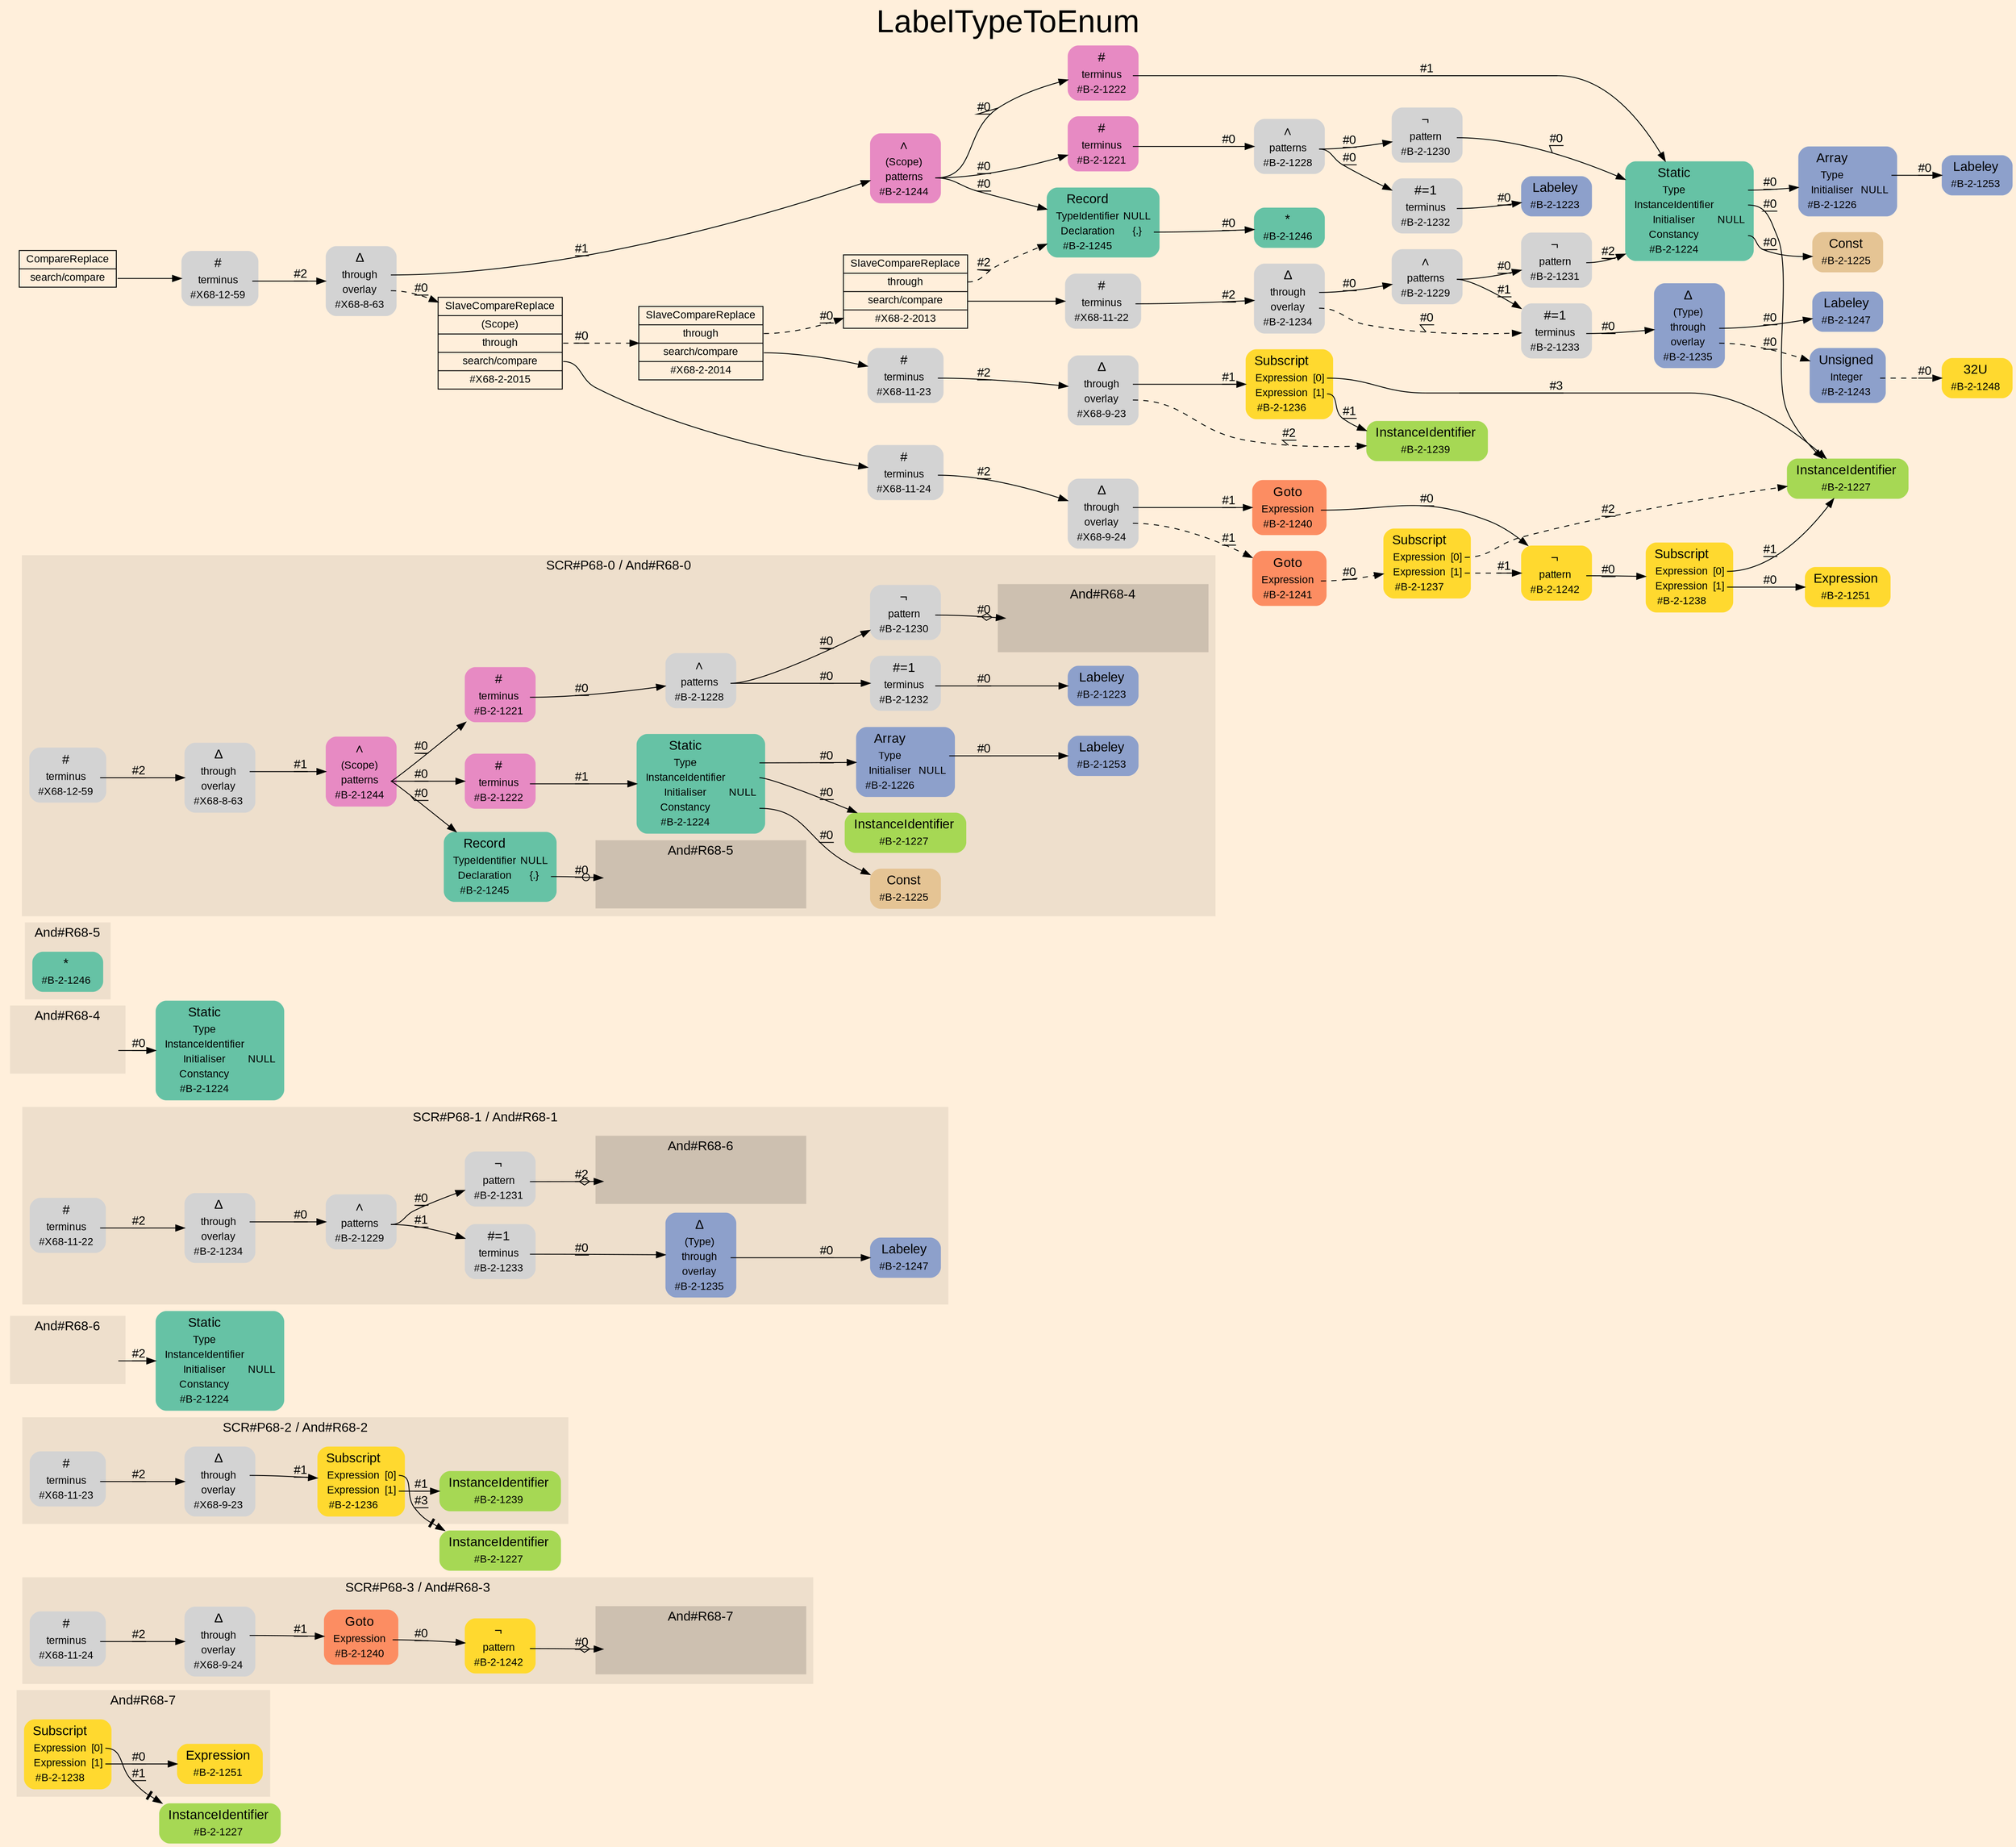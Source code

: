 digraph "LabelTypeToEnum" {
label = "LabelTypeToEnum"
labelloc = t
fontsize = "36"
graph [
    rankdir = "LR"
    ranksep = 0.3
    bgcolor = antiquewhite1
    color = black
    fontcolor = black
    fontname = "Arial"
];
node [
    fontname = "Arial"
];
edge [
    fontname = "Arial"
];

// -------------------- figure And#R68-7 --------------------
// -------- region And#R68-7 ----------
subgraph "clusterAnd#R68-7" {
    label = "And#R68-7"
    style = "filled"
    color = antiquewhite2
    fontsize = "15"
    "And#R68-7/#B-2-1251" [
        // -------- block And#R68-7/#B-2-1251 ----------
        shape = "plaintext"
        fillcolor = "/set28/6"
        label = <<TABLE BORDER="0" CELLBORDER="0" CELLSPACING="0">
         <TR><TD><FONT POINT-SIZE="15.0">Expression</FONT></TD><TD></TD></TR>
         <TR><TD>#B-2-1251</TD><TD PORT="port0"></TD></TR>
        </TABLE>>
        style = "rounded,filled"
        fontsize = "12"
    ];
    
    "And#R68-7/#B-2-1238" [
        // -------- block And#R68-7/#B-2-1238 ----------
        shape = "plaintext"
        fillcolor = "/set28/6"
        label = <<TABLE BORDER="0" CELLBORDER="0" CELLSPACING="0">
         <TR><TD><FONT POINT-SIZE="15.0">Subscript</FONT></TD><TD></TD></TR>
         <TR><TD>Expression</TD><TD PORT="port0">[0]</TD></TR>
         <TR><TD>Expression</TD><TD PORT="port1">[1]</TD></TR>
         <TR><TD>#B-2-1238</TD><TD PORT="port2"></TD></TR>
        </TABLE>>
        style = "rounded,filled"
        fontsize = "12"
    ];
    
}

"And#R68-7/#B-2-1227" [
    // -------- block And#R68-7/#B-2-1227 ----------
    shape = "plaintext"
    fillcolor = "/set28/5"
    label = <<TABLE BORDER="0" CELLBORDER="0" CELLSPACING="0">
     <TR><TD><FONT POINT-SIZE="15.0">InstanceIdentifier</FONT></TD><TD></TD></TR>
     <TR><TD>#B-2-1227</TD><TD PORT="port0"></TD></TR>
    </TABLE>>
    style = "rounded,filled"
    fontsize = "12"
];

"And#R68-7/#B-2-1238":port0 -> "And#R68-7/#B-2-1227" [
    arrowhead="normalnonetee"
    label = "#1"
    decorate = true
    color = black
    fontcolor = black
];

"And#R68-7/#B-2-1238":port1 -> "And#R68-7/#B-2-1251" [
    label = "#0"
    decorate = true
    color = black
    fontcolor = black
];


// -------------------- figure And#R68-3 --------------------
// -------- region And#R68-3 ----------
subgraph "clusterAnd#R68-3" {
    label = "SCR#P68-3 / And#R68-3"
    style = "filled"
    color = antiquewhite2
    fontsize = "15"
    "And#R68-3/#B-2-1240" [
        // -------- block And#R68-3/#B-2-1240 ----------
        shape = "plaintext"
        fillcolor = "/set28/2"
        label = <<TABLE BORDER="0" CELLBORDER="0" CELLSPACING="0">
         <TR><TD><FONT POINT-SIZE="15.0">Goto</FONT></TD><TD></TD></TR>
         <TR><TD>Expression</TD><TD PORT="port0"></TD></TR>
         <TR><TD>#B-2-1240</TD><TD PORT="port1"></TD></TR>
        </TABLE>>
        style = "rounded,filled"
        fontsize = "12"
    ];
    
    "And#R68-3/#B-2-1242" [
        // -------- block And#R68-3/#B-2-1242 ----------
        shape = "plaintext"
        fillcolor = "/set28/6"
        label = <<TABLE BORDER="0" CELLBORDER="0" CELLSPACING="0">
         <TR><TD><FONT POINT-SIZE="15.0">¬</FONT></TD><TD></TD></TR>
         <TR><TD>pattern</TD><TD PORT="port0"></TD></TR>
         <TR><TD>#B-2-1242</TD><TD PORT="port1"></TD></TR>
        </TABLE>>
        style = "rounded,filled"
        fontsize = "12"
    ];
    
    "And#R68-3/#X68-9-24" [
        // -------- block And#R68-3/#X68-9-24 ----------
        shape = "plaintext"
        label = <<TABLE BORDER="0" CELLBORDER="0" CELLSPACING="0">
         <TR><TD><FONT POINT-SIZE="15.0">Δ</FONT></TD><TD></TD></TR>
         <TR><TD>through</TD><TD PORT="port0"></TD></TR>
         <TR><TD>overlay</TD><TD PORT="port1"></TD></TR>
         <TR><TD>#X68-9-24</TD><TD PORT="port2"></TD></TR>
        </TABLE>>
        style = "rounded,filled"
        fontsize = "12"
    ];
    
    "And#R68-3/#X68-11-24" [
        // -------- block And#R68-3/#X68-11-24 ----------
        shape = "plaintext"
        label = <<TABLE BORDER="0" CELLBORDER="0" CELLSPACING="0">
         <TR><TD><FONT POINT-SIZE="15.0">#</FONT></TD><TD></TD></TR>
         <TR><TD>terminus</TD><TD PORT="port0"></TD></TR>
         <TR><TD>#X68-11-24</TD><TD PORT="port1"></TD></TR>
        </TABLE>>
        style = "rounded,filled"
        fontsize = "12"
    ];
    
    // -------- region And#R68-3/And#R68-7 ----------
    subgraph "clusterAnd#R68-3/And#R68-7" {
        label = "And#R68-7"
        style = "filled"
        color = antiquewhite3
        fontsize = "15"
        "And#R68-3/And#R68-7/#B-2-1238" [
            // -------- block And#R68-3/And#R68-7/#B-2-1238 ----------
            shape = none
            fillcolor = "/set28/6"
            style = "invisible"
        ];
        
    }
    
}

"And#R68-3/#B-2-1240":port0 -> "And#R68-3/#B-2-1242" [
    label = "#0"
    decorate = true
    color = black
    fontcolor = black
];

"And#R68-3/#B-2-1242":port0 -> "And#R68-3/And#R68-7/#B-2-1238" [
    arrowhead="normalnoneodiamond"
    label = "#0"
    decorate = true
    color = black
    fontcolor = black
];

"And#R68-3/#X68-9-24":port0 -> "And#R68-3/#B-2-1240" [
    label = "#1"
    decorate = true
    color = black
    fontcolor = black
];

"And#R68-3/#X68-11-24":port0 -> "And#R68-3/#X68-9-24" [
    label = "#2"
    decorate = true
    color = black
    fontcolor = black
];


// -------------------- figure And#R68-2 --------------------
// -------- region And#R68-2 ----------
subgraph "clusterAnd#R68-2" {
    label = "SCR#P68-2 / And#R68-2"
    style = "filled"
    color = antiquewhite2
    fontsize = "15"
    "And#R68-2/#X68-11-23" [
        // -------- block And#R68-2/#X68-11-23 ----------
        shape = "plaintext"
        label = <<TABLE BORDER="0" CELLBORDER="0" CELLSPACING="0">
         <TR><TD><FONT POINT-SIZE="15.0">#</FONT></TD><TD></TD></TR>
         <TR><TD>terminus</TD><TD PORT="port0"></TD></TR>
         <TR><TD>#X68-11-23</TD><TD PORT="port1"></TD></TR>
        </TABLE>>
        style = "rounded,filled"
        fontsize = "12"
    ];
    
    "And#R68-2/#B-2-1236" [
        // -------- block And#R68-2/#B-2-1236 ----------
        shape = "plaintext"
        fillcolor = "/set28/6"
        label = <<TABLE BORDER="0" CELLBORDER="0" CELLSPACING="0">
         <TR><TD><FONT POINT-SIZE="15.0">Subscript</FONT></TD><TD></TD></TR>
         <TR><TD>Expression</TD><TD PORT="port0">[0]</TD></TR>
         <TR><TD>Expression</TD><TD PORT="port1">[1]</TD></TR>
         <TR><TD>#B-2-1236</TD><TD PORT="port2"></TD></TR>
        </TABLE>>
        style = "rounded,filled"
        fontsize = "12"
    ];
    
    "And#R68-2/#X68-9-23" [
        // -------- block And#R68-2/#X68-9-23 ----------
        shape = "plaintext"
        label = <<TABLE BORDER="0" CELLBORDER="0" CELLSPACING="0">
         <TR><TD><FONT POINT-SIZE="15.0">Δ</FONT></TD><TD></TD></TR>
         <TR><TD>through</TD><TD PORT="port0"></TD></TR>
         <TR><TD>overlay</TD><TD PORT="port1"></TD></TR>
         <TR><TD>#X68-9-23</TD><TD PORT="port2"></TD></TR>
        </TABLE>>
        style = "rounded,filled"
        fontsize = "12"
    ];
    
    "And#R68-2/#B-2-1239" [
        // -------- block And#R68-2/#B-2-1239 ----------
        shape = "plaintext"
        fillcolor = "/set28/5"
        label = <<TABLE BORDER="0" CELLBORDER="0" CELLSPACING="0">
         <TR><TD><FONT POINT-SIZE="15.0">InstanceIdentifier</FONT></TD><TD></TD></TR>
         <TR><TD>#B-2-1239</TD><TD PORT="port0"></TD></TR>
        </TABLE>>
        style = "rounded,filled"
        fontsize = "12"
    ];
    
}

"And#R68-2/#B-2-1227" [
    // -------- block And#R68-2/#B-2-1227 ----------
    shape = "plaintext"
    fillcolor = "/set28/5"
    label = <<TABLE BORDER="0" CELLBORDER="0" CELLSPACING="0">
     <TR><TD><FONT POINT-SIZE="15.0">InstanceIdentifier</FONT></TD><TD></TD></TR>
     <TR><TD>#B-2-1227</TD><TD PORT="port0"></TD></TR>
    </TABLE>>
    style = "rounded,filled"
    fontsize = "12"
];

"And#R68-2/#X68-11-23":port0 -> "And#R68-2/#X68-9-23" [
    label = "#2"
    decorate = true
    color = black
    fontcolor = black
];

"And#R68-2/#B-2-1236":port0 -> "And#R68-2/#B-2-1227" [
    arrowhead="normalnonetee"
    label = "#3"
    decorate = true
    color = black
    fontcolor = black
];

"And#R68-2/#B-2-1236":port1 -> "And#R68-2/#B-2-1239" [
    label = "#1"
    decorate = true
    color = black
    fontcolor = black
];

"And#R68-2/#X68-9-23":port0 -> "And#R68-2/#B-2-1236" [
    label = "#1"
    decorate = true
    color = black
    fontcolor = black
];


// -------------------- figure And#R68-6 --------------------
// -------- region And#R68-6 ----------
subgraph "clusterAnd#R68-6" {
    label = "And#R68-6"
    style = "filled"
    color = antiquewhite2
    fontsize = "15"
    "And#R68-6/IRIP" [
        // -------- block And#R68-6/IRIP ----------
        shape = none
        style = "invisible"
    ];
    
}

"And#R68-6/#B-2-1224" [
    // -------- block And#R68-6/#B-2-1224 ----------
    shape = "plaintext"
    fillcolor = "/set28/1"
    label = <<TABLE BORDER="0" CELLBORDER="0" CELLSPACING="0">
     <TR><TD><FONT POINT-SIZE="15.0">Static</FONT></TD><TD></TD></TR>
     <TR><TD>Type</TD><TD PORT="port0"></TD></TR>
     <TR><TD>InstanceIdentifier</TD><TD PORT="port1"></TD></TR>
     <TR><TD>Initialiser</TD><TD PORT="port2">NULL</TD></TR>
     <TR><TD>Constancy</TD><TD PORT="port3"></TD></TR>
     <TR><TD>#B-2-1224</TD><TD PORT="port4"></TD></TR>
    </TABLE>>
    style = "rounded,filled"
    fontsize = "12"
];

"And#R68-6/IRIP" -> "And#R68-6/#B-2-1224" [
    label = "#2"
    decorate = true
    color = black
    fontcolor = black
];


// -------------------- figure And#R68-1 --------------------
// -------- region And#R68-1 ----------
subgraph "clusterAnd#R68-1" {
    label = "SCR#P68-1 / And#R68-1"
    style = "filled"
    color = antiquewhite2
    fontsize = "15"
    "And#R68-1/#B-2-1235" [
        // -------- block And#R68-1/#B-2-1235 ----------
        shape = "plaintext"
        fillcolor = "/set28/3"
        label = <<TABLE BORDER="0" CELLBORDER="0" CELLSPACING="0">
         <TR><TD><FONT POINT-SIZE="15.0">Δ</FONT></TD><TD></TD></TR>
         <TR><TD>(Type)</TD><TD PORT="port0"></TD></TR>
         <TR><TD>through</TD><TD PORT="port1"></TD></TR>
         <TR><TD>overlay</TD><TD PORT="port2"></TD></TR>
         <TR><TD>#B-2-1235</TD><TD PORT="port3"></TD></TR>
        </TABLE>>
        style = "rounded,filled"
        fontsize = "12"
    ];
    
    "And#R68-1/#X68-11-22" [
        // -------- block And#R68-1/#X68-11-22 ----------
        shape = "plaintext"
        label = <<TABLE BORDER="0" CELLBORDER="0" CELLSPACING="0">
         <TR><TD><FONT POINT-SIZE="15.0">#</FONT></TD><TD></TD></TR>
         <TR><TD>terminus</TD><TD PORT="port0"></TD></TR>
         <TR><TD>#X68-11-22</TD><TD PORT="port1"></TD></TR>
        </TABLE>>
        style = "rounded,filled"
        fontsize = "12"
    ];
    
    "And#R68-1/#B-2-1229" [
        // -------- block And#R68-1/#B-2-1229 ----------
        shape = "plaintext"
        label = <<TABLE BORDER="0" CELLBORDER="0" CELLSPACING="0">
         <TR><TD><FONT POINT-SIZE="15.0">∧</FONT></TD><TD></TD></TR>
         <TR><TD>patterns</TD><TD PORT="port0"></TD></TR>
         <TR><TD>#B-2-1229</TD><TD PORT="port1"></TD></TR>
        </TABLE>>
        style = "rounded,filled"
        fontsize = "12"
    ];
    
    "And#R68-1/#B-2-1233" [
        // -------- block And#R68-1/#B-2-1233 ----------
        shape = "plaintext"
        label = <<TABLE BORDER="0" CELLBORDER="0" CELLSPACING="0">
         <TR><TD><FONT POINT-SIZE="15.0">#=1</FONT></TD><TD></TD></TR>
         <TR><TD>terminus</TD><TD PORT="port0"></TD></TR>
         <TR><TD>#B-2-1233</TD><TD PORT="port1"></TD></TR>
        </TABLE>>
        style = "rounded,filled"
        fontsize = "12"
    ];
    
    "And#R68-1/#B-2-1247" [
        // -------- block And#R68-1/#B-2-1247 ----------
        shape = "plaintext"
        fillcolor = "/set28/3"
        label = <<TABLE BORDER="0" CELLBORDER="0" CELLSPACING="0">
         <TR><TD><FONT POINT-SIZE="15.0">Labeley</FONT></TD><TD></TD></TR>
         <TR><TD>#B-2-1247</TD><TD PORT="port0"></TD></TR>
        </TABLE>>
        style = "rounded,filled"
        fontsize = "12"
    ];
    
    "And#R68-1/#B-2-1234" [
        // -------- block And#R68-1/#B-2-1234 ----------
        shape = "plaintext"
        label = <<TABLE BORDER="0" CELLBORDER="0" CELLSPACING="0">
         <TR><TD><FONT POINT-SIZE="15.0">Δ</FONT></TD><TD></TD></TR>
         <TR><TD>through</TD><TD PORT="port0"></TD></TR>
         <TR><TD>overlay</TD><TD PORT="port1"></TD></TR>
         <TR><TD>#B-2-1234</TD><TD PORT="port2"></TD></TR>
        </TABLE>>
        style = "rounded,filled"
        fontsize = "12"
    ];
    
    "And#R68-1/#B-2-1231" [
        // -------- block And#R68-1/#B-2-1231 ----------
        shape = "plaintext"
        label = <<TABLE BORDER="0" CELLBORDER="0" CELLSPACING="0">
         <TR><TD><FONT POINT-SIZE="15.0">¬</FONT></TD><TD></TD></TR>
         <TR><TD>pattern</TD><TD PORT="port0"></TD></TR>
         <TR><TD>#B-2-1231</TD><TD PORT="port1"></TD></TR>
        </TABLE>>
        style = "rounded,filled"
        fontsize = "12"
    ];
    
    // -------- region And#R68-1/And#R68-6 ----------
    subgraph "clusterAnd#R68-1/And#R68-6" {
        label = "And#R68-6"
        style = "filled"
        color = antiquewhite3
        fontsize = "15"
        "And#R68-1/And#R68-6/#B-2-1224" [
            // -------- block And#R68-1/And#R68-6/#B-2-1224 ----------
            shape = none
            fillcolor = "/set28/1"
            style = "invisible"
        ];
        
    }
    
}

"And#R68-1/#B-2-1235":port1 -> "And#R68-1/#B-2-1247" [
    label = "#0"
    decorate = true
    color = black
    fontcolor = black
];

"And#R68-1/#X68-11-22":port0 -> "And#R68-1/#B-2-1234" [
    label = "#2"
    decorate = true
    color = black
    fontcolor = black
];

"And#R68-1/#B-2-1229":port0 -> "And#R68-1/#B-2-1233" [
    label = "#1"
    decorate = true
    color = black
    fontcolor = black
];

"And#R68-1/#B-2-1229":port0 -> "And#R68-1/#B-2-1231" [
    label = "#0"
    decorate = true
    color = black
    fontcolor = black
];

"And#R68-1/#B-2-1233":port0 -> "And#R68-1/#B-2-1235" [
    label = "#0"
    decorate = true
    color = black
    fontcolor = black
];

"And#R68-1/#B-2-1234":port0 -> "And#R68-1/#B-2-1229" [
    label = "#0"
    decorate = true
    color = black
    fontcolor = black
];

"And#R68-1/#B-2-1231":port0 -> "And#R68-1/And#R68-6/#B-2-1224" [
    arrowhead="normalnoneodiamond"
    label = "#2"
    decorate = true
    color = black
    fontcolor = black
];


// -------------------- figure And#R68-4 --------------------
// -------- region And#R68-4 ----------
subgraph "clusterAnd#R68-4" {
    label = "And#R68-4"
    style = "filled"
    color = antiquewhite2
    fontsize = "15"
    "And#R68-4/IRIP" [
        // -------- block And#R68-4/IRIP ----------
        shape = none
        style = "invisible"
    ];
    
}

"And#R68-4/#B-2-1224" [
    // -------- block And#R68-4/#B-2-1224 ----------
    shape = "plaintext"
    fillcolor = "/set28/1"
    label = <<TABLE BORDER="0" CELLBORDER="0" CELLSPACING="0">
     <TR><TD><FONT POINT-SIZE="15.0">Static</FONT></TD><TD></TD></TR>
     <TR><TD>Type</TD><TD PORT="port0"></TD></TR>
     <TR><TD>InstanceIdentifier</TD><TD PORT="port1"></TD></TR>
     <TR><TD>Initialiser</TD><TD PORT="port2">NULL</TD></TR>
     <TR><TD>Constancy</TD><TD PORT="port3"></TD></TR>
     <TR><TD>#B-2-1224</TD><TD PORT="port4"></TD></TR>
    </TABLE>>
    style = "rounded,filled"
    fontsize = "12"
];

"And#R68-4/IRIP" -> "And#R68-4/#B-2-1224" [
    label = "#0"
    decorate = true
    color = black
    fontcolor = black
];


// -------------------- figure And#R68-5 --------------------
// -------- region And#R68-5 ----------
subgraph "clusterAnd#R68-5" {
    label = "And#R68-5"
    style = "filled"
    color = antiquewhite2
    fontsize = "15"
    "And#R68-5/#B-2-1246" [
        // -------- block And#R68-5/#B-2-1246 ----------
        shape = "plaintext"
        fillcolor = "/set28/1"
        label = <<TABLE BORDER="0" CELLBORDER="0" CELLSPACING="0">
         <TR><TD><FONT POINT-SIZE="15.0">*</FONT></TD><TD></TD></TR>
         <TR><TD>#B-2-1246</TD><TD PORT="port0"></TD></TR>
        </TABLE>>
        style = "rounded,filled"
        fontsize = "12"
    ];
    
}


// -------------------- figure And#R68-0 --------------------
// -------- region And#R68-0 ----------
subgraph "clusterAnd#R68-0" {
    label = "SCR#P68-0 / And#R68-0"
    style = "filled"
    color = antiquewhite2
    fontsize = "15"
    "And#R68-0/#B-2-1245" [
        // -------- block And#R68-0/#B-2-1245 ----------
        shape = "plaintext"
        fillcolor = "/set28/1"
        label = <<TABLE BORDER="0" CELLBORDER="0" CELLSPACING="0">
         <TR><TD><FONT POINT-SIZE="15.0">Record</FONT></TD><TD></TD></TR>
         <TR><TD>TypeIdentifier</TD><TD PORT="port0">NULL</TD></TR>
         <TR><TD>Declaration</TD><TD PORT="port1">{.}</TD></TR>
         <TR><TD>#B-2-1245</TD><TD PORT="port2"></TD></TR>
        </TABLE>>
        style = "rounded,filled"
        fontsize = "12"
    ];
    
    "And#R68-0/#B-2-1244" [
        // -------- block And#R68-0/#B-2-1244 ----------
        shape = "plaintext"
        fillcolor = "/set28/4"
        label = <<TABLE BORDER="0" CELLBORDER="0" CELLSPACING="0">
         <TR><TD><FONT POINT-SIZE="15.0">∧</FONT></TD><TD></TD></TR>
         <TR><TD>(Scope)</TD><TD PORT="port0"></TD></TR>
         <TR><TD>patterns</TD><TD PORT="port1"></TD></TR>
         <TR><TD>#B-2-1244</TD><TD PORT="port2"></TD></TR>
        </TABLE>>
        style = "rounded,filled"
        fontsize = "12"
    ];
    
    "And#R68-0/#B-2-1223" [
        // -------- block And#R68-0/#B-2-1223 ----------
        shape = "plaintext"
        fillcolor = "/set28/3"
        label = <<TABLE BORDER="0" CELLBORDER="0" CELLSPACING="0">
         <TR><TD><FONT POINT-SIZE="15.0">Labeley</FONT></TD><TD></TD></TR>
         <TR><TD>#B-2-1223</TD><TD PORT="port0"></TD></TR>
        </TABLE>>
        style = "rounded,filled"
        fontsize = "12"
    ];
    
    "And#R68-0/#B-2-1253" [
        // -------- block And#R68-0/#B-2-1253 ----------
        shape = "plaintext"
        fillcolor = "/set28/3"
        label = <<TABLE BORDER="0" CELLBORDER="0" CELLSPACING="0">
         <TR><TD><FONT POINT-SIZE="15.0">Labeley</FONT></TD><TD></TD></TR>
         <TR><TD>#B-2-1253</TD><TD PORT="port0"></TD></TR>
        </TABLE>>
        style = "rounded,filled"
        fontsize = "12"
    ];
    
    "And#R68-0/#B-2-1224" [
        // -------- block And#R68-0/#B-2-1224 ----------
        shape = "plaintext"
        fillcolor = "/set28/1"
        label = <<TABLE BORDER="0" CELLBORDER="0" CELLSPACING="0">
         <TR><TD><FONT POINT-SIZE="15.0">Static</FONT></TD><TD></TD></TR>
         <TR><TD>Type</TD><TD PORT="port0"></TD></TR>
         <TR><TD>InstanceIdentifier</TD><TD PORT="port1"></TD></TR>
         <TR><TD>Initialiser</TD><TD PORT="port2">NULL</TD></TR>
         <TR><TD>Constancy</TD><TD PORT="port3"></TD></TR>
         <TR><TD>#B-2-1224</TD><TD PORT="port4"></TD></TR>
        </TABLE>>
        style = "rounded,filled"
        fontsize = "12"
    ];
    
    "And#R68-0/#B-2-1227" [
        // -------- block And#R68-0/#B-2-1227 ----------
        shape = "plaintext"
        fillcolor = "/set28/5"
        label = <<TABLE BORDER="0" CELLBORDER="0" CELLSPACING="0">
         <TR><TD><FONT POINT-SIZE="15.0">InstanceIdentifier</FONT></TD><TD></TD></TR>
         <TR><TD>#B-2-1227</TD><TD PORT="port0"></TD></TR>
        </TABLE>>
        style = "rounded,filled"
        fontsize = "12"
    ];
    
    "And#R68-0/#B-2-1222" [
        // -------- block And#R68-0/#B-2-1222 ----------
        shape = "plaintext"
        fillcolor = "/set28/4"
        label = <<TABLE BORDER="0" CELLBORDER="0" CELLSPACING="0">
         <TR><TD><FONT POINT-SIZE="15.0">#</FONT></TD><TD></TD></TR>
         <TR><TD>terminus</TD><TD PORT="port0"></TD></TR>
         <TR><TD>#B-2-1222</TD><TD PORT="port1"></TD></TR>
        </TABLE>>
        style = "rounded,filled"
        fontsize = "12"
    ];
    
    "And#R68-0/#X68-12-59" [
        // -------- block And#R68-0/#X68-12-59 ----------
        shape = "plaintext"
        label = <<TABLE BORDER="0" CELLBORDER="0" CELLSPACING="0">
         <TR><TD><FONT POINT-SIZE="15.0">#</FONT></TD><TD></TD></TR>
         <TR><TD>terminus</TD><TD PORT="port0"></TD></TR>
         <TR><TD>#X68-12-59</TD><TD PORT="port1"></TD></TR>
        </TABLE>>
        style = "rounded,filled"
        fontsize = "12"
    ];
    
    "And#R68-0/#B-2-1228" [
        // -------- block And#R68-0/#B-2-1228 ----------
        shape = "plaintext"
        label = <<TABLE BORDER="0" CELLBORDER="0" CELLSPACING="0">
         <TR><TD><FONT POINT-SIZE="15.0">∧</FONT></TD><TD></TD></TR>
         <TR><TD>patterns</TD><TD PORT="port0"></TD></TR>
         <TR><TD>#B-2-1228</TD><TD PORT="port1"></TD></TR>
        </TABLE>>
        style = "rounded,filled"
        fontsize = "12"
    ];
    
    "And#R68-0/#B-2-1226" [
        // -------- block And#R68-0/#B-2-1226 ----------
        shape = "plaintext"
        fillcolor = "/set28/3"
        label = <<TABLE BORDER="0" CELLBORDER="0" CELLSPACING="0">
         <TR><TD><FONT POINT-SIZE="15.0">Array</FONT></TD><TD></TD></TR>
         <TR><TD>Type</TD><TD PORT="port0"></TD></TR>
         <TR><TD>Initialiser</TD><TD PORT="port1">NULL</TD></TR>
         <TR><TD>#B-2-1226</TD><TD PORT="port2"></TD></TR>
        </TABLE>>
        style = "rounded,filled"
        fontsize = "12"
    ];
    
    "And#R68-0/#B-2-1221" [
        // -------- block And#R68-0/#B-2-1221 ----------
        shape = "plaintext"
        fillcolor = "/set28/4"
        label = <<TABLE BORDER="0" CELLBORDER="0" CELLSPACING="0">
         <TR><TD><FONT POINT-SIZE="15.0">#</FONT></TD><TD></TD></TR>
         <TR><TD>terminus</TD><TD PORT="port0"></TD></TR>
         <TR><TD>#B-2-1221</TD><TD PORT="port1"></TD></TR>
        </TABLE>>
        style = "rounded,filled"
        fontsize = "12"
    ];
    
    "And#R68-0/#X68-8-63" [
        // -------- block And#R68-0/#X68-8-63 ----------
        shape = "plaintext"
        label = <<TABLE BORDER="0" CELLBORDER="0" CELLSPACING="0">
         <TR><TD><FONT POINT-SIZE="15.0">Δ</FONT></TD><TD></TD></TR>
         <TR><TD>through</TD><TD PORT="port0"></TD></TR>
         <TR><TD>overlay</TD><TD PORT="port1"></TD></TR>
         <TR><TD>#X68-8-63</TD><TD PORT="port2"></TD></TR>
        </TABLE>>
        style = "rounded,filled"
        fontsize = "12"
    ];
    
    "And#R68-0/#B-2-1230" [
        // -------- block And#R68-0/#B-2-1230 ----------
        shape = "plaintext"
        label = <<TABLE BORDER="0" CELLBORDER="0" CELLSPACING="0">
         <TR><TD><FONT POINT-SIZE="15.0">¬</FONT></TD><TD></TD></TR>
         <TR><TD>pattern</TD><TD PORT="port0"></TD></TR>
         <TR><TD>#B-2-1230</TD><TD PORT="port1"></TD></TR>
        </TABLE>>
        style = "rounded,filled"
        fontsize = "12"
    ];
    
    "And#R68-0/#B-2-1232" [
        // -------- block And#R68-0/#B-2-1232 ----------
        shape = "plaintext"
        label = <<TABLE BORDER="0" CELLBORDER="0" CELLSPACING="0">
         <TR><TD><FONT POINT-SIZE="15.0">#=1</FONT></TD><TD></TD></TR>
         <TR><TD>terminus</TD><TD PORT="port0"></TD></TR>
         <TR><TD>#B-2-1232</TD><TD PORT="port1"></TD></TR>
        </TABLE>>
        style = "rounded,filled"
        fontsize = "12"
    ];
    
    "And#R68-0/#B-2-1225" [
        // -------- block And#R68-0/#B-2-1225 ----------
        shape = "plaintext"
        fillcolor = "/set28/7"
        label = <<TABLE BORDER="0" CELLBORDER="0" CELLSPACING="0">
         <TR><TD><FONT POINT-SIZE="15.0">Const</FONT></TD><TD></TD></TR>
         <TR><TD>#B-2-1225</TD><TD PORT="port0"></TD></TR>
        </TABLE>>
        style = "rounded,filled"
        fontsize = "12"
    ];
    
    // -------- region And#R68-0/And#R68-4 ----------
    subgraph "clusterAnd#R68-0/And#R68-4" {
        label = "And#R68-4"
        style = "filled"
        color = antiquewhite3
        fontsize = "15"
        "And#R68-0/And#R68-4/#B-2-1224" [
            // -------- block And#R68-0/And#R68-4/#B-2-1224 ----------
            shape = none
            fillcolor = "/set28/1"
            style = "invisible"
        ];
        
    }
    
    // -------- region And#R68-0/And#R68-5 ----------
    subgraph "clusterAnd#R68-0/And#R68-5" {
        label = "And#R68-5"
        style = "filled"
        color = antiquewhite3
        fontsize = "15"
        "And#R68-0/And#R68-5/#B-2-1246" [
            // -------- block And#R68-0/And#R68-5/#B-2-1246 ----------
            shape = none
            fillcolor = "/set28/1"
            style = "invisible"
        ];
        
    }
    
}

"And#R68-0/#B-2-1245":port1 -> "And#R68-0/And#R68-5/#B-2-1246" [
    arrowhead="normalnoneodot"
    label = "#0"
    decorate = true
    color = black
    fontcolor = black
];

"And#R68-0/#B-2-1244":port1 -> "And#R68-0/#B-2-1245" [
    label = "#0"
    decorate = true
    color = black
    fontcolor = black
];

"And#R68-0/#B-2-1244":port1 -> "And#R68-0/#B-2-1221" [
    label = "#0"
    decorate = true
    color = black
    fontcolor = black
];

"And#R68-0/#B-2-1244":port1 -> "And#R68-0/#B-2-1222" [
    label = "#0"
    decorate = true
    color = black
    fontcolor = black
];

"And#R68-0/#B-2-1224":port0 -> "And#R68-0/#B-2-1226" [
    label = "#0"
    decorate = true
    color = black
    fontcolor = black
];

"And#R68-0/#B-2-1224":port1 -> "And#R68-0/#B-2-1227" [
    label = "#0"
    decorate = true
    color = black
    fontcolor = black
];

"And#R68-0/#B-2-1224":port3 -> "And#R68-0/#B-2-1225" [
    label = "#0"
    decorate = true
    color = black
    fontcolor = black
];

"And#R68-0/#B-2-1222":port0 -> "And#R68-0/#B-2-1224" [
    label = "#1"
    decorate = true
    color = black
    fontcolor = black
];

"And#R68-0/#X68-12-59":port0 -> "And#R68-0/#X68-8-63" [
    label = "#2"
    decorate = true
    color = black
    fontcolor = black
];

"And#R68-0/#B-2-1228":port0 -> "And#R68-0/#B-2-1232" [
    label = "#0"
    decorate = true
    color = black
    fontcolor = black
];

"And#R68-0/#B-2-1228":port0 -> "And#R68-0/#B-2-1230" [
    label = "#0"
    decorate = true
    color = black
    fontcolor = black
];

"And#R68-0/#B-2-1226":port0 -> "And#R68-0/#B-2-1253" [
    label = "#0"
    decorate = true
    color = black
    fontcolor = black
];

"And#R68-0/#B-2-1221":port0 -> "And#R68-0/#B-2-1228" [
    label = "#0"
    decorate = true
    color = black
    fontcolor = black
];

"And#R68-0/#X68-8-63":port0 -> "And#R68-0/#B-2-1244" [
    label = "#1"
    decorate = true
    color = black
    fontcolor = black
];

"And#R68-0/#B-2-1230":port0 -> "And#R68-0/And#R68-4/#B-2-1224" [
    arrowhead="normalnoneodiamond"
    label = "#0"
    decorate = true
    color = black
    fontcolor = black
];

"And#R68-0/#B-2-1232":port0 -> "And#R68-0/#B-2-1223" [
    label = "#0"
    decorate = true
    color = black
    fontcolor = black
];


// -------------------- transformation figure --------------------
"CR#X68-10-68" [
    // -------- block CR#X68-10-68 ----------
    shape = "record"
    fillcolor = antiquewhite1
    label = "<fixed> CompareReplace | <port0> search/compare"
    style = "filled"
    fontsize = "12"
    color = black
    fontcolor = black
];

"#X68-12-59" [
    // -------- block #X68-12-59 ----------
    shape = "plaintext"
    label = <<TABLE BORDER="0" CELLBORDER="0" CELLSPACING="0">
     <TR><TD><FONT POINT-SIZE="15.0">#</FONT></TD><TD></TD></TR>
     <TR><TD>terminus</TD><TD PORT="port0"></TD></TR>
     <TR><TD>#X68-12-59</TD><TD PORT="port1"></TD></TR>
    </TABLE>>
    style = "rounded,filled"
    fontsize = "12"
];

"#X68-8-63" [
    // -------- block #X68-8-63 ----------
    shape = "plaintext"
    label = <<TABLE BORDER="0" CELLBORDER="0" CELLSPACING="0">
     <TR><TD><FONT POINT-SIZE="15.0">Δ</FONT></TD><TD></TD></TR>
     <TR><TD>through</TD><TD PORT="port0"></TD></TR>
     <TR><TD>overlay</TD><TD PORT="port1"></TD></TR>
     <TR><TD>#X68-8-63</TD><TD PORT="port2"></TD></TR>
    </TABLE>>
    style = "rounded,filled"
    fontsize = "12"
];

"#B-2-1244" [
    // -------- block #B-2-1244 ----------
    shape = "plaintext"
    fillcolor = "/set28/4"
    label = <<TABLE BORDER="0" CELLBORDER="0" CELLSPACING="0">
     <TR><TD><FONT POINT-SIZE="15.0">∧</FONT></TD><TD></TD></TR>
     <TR><TD>(Scope)</TD><TD PORT="port0"></TD></TR>
     <TR><TD>patterns</TD><TD PORT="port1"></TD></TR>
     <TR><TD>#B-2-1244</TD><TD PORT="port2"></TD></TR>
    </TABLE>>
    style = "rounded,filled"
    fontsize = "12"
];

"#B-2-1245" [
    // -------- block #B-2-1245 ----------
    shape = "plaintext"
    fillcolor = "/set28/1"
    label = <<TABLE BORDER="0" CELLBORDER="0" CELLSPACING="0">
     <TR><TD><FONT POINT-SIZE="15.0">Record</FONT></TD><TD></TD></TR>
     <TR><TD>TypeIdentifier</TD><TD PORT="port0">NULL</TD></TR>
     <TR><TD>Declaration</TD><TD PORT="port1">{.}</TD></TR>
     <TR><TD>#B-2-1245</TD><TD PORT="port2"></TD></TR>
    </TABLE>>
    style = "rounded,filled"
    fontsize = "12"
];

"#B-2-1246" [
    // -------- block #B-2-1246 ----------
    shape = "plaintext"
    fillcolor = "/set28/1"
    label = <<TABLE BORDER="0" CELLBORDER="0" CELLSPACING="0">
     <TR><TD><FONT POINT-SIZE="15.0">*</FONT></TD><TD></TD></TR>
     <TR><TD>#B-2-1246</TD><TD PORT="port0"></TD></TR>
    </TABLE>>
    style = "rounded,filled"
    fontsize = "12"
];

"#B-2-1221" [
    // -------- block #B-2-1221 ----------
    shape = "plaintext"
    fillcolor = "/set28/4"
    label = <<TABLE BORDER="0" CELLBORDER="0" CELLSPACING="0">
     <TR><TD><FONT POINT-SIZE="15.0">#</FONT></TD><TD></TD></TR>
     <TR><TD>terminus</TD><TD PORT="port0"></TD></TR>
     <TR><TD>#B-2-1221</TD><TD PORT="port1"></TD></TR>
    </TABLE>>
    style = "rounded,filled"
    fontsize = "12"
];

"#B-2-1228" [
    // -------- block #B-2-1228 ----------
    shape = "plaintext"
    label = <<TABLE BORDER="0" CELLBORDER="0" CELLSPACING="0">
     <TR><TD><FONT POINT-SIZE="15.0">∧</FONT></TD><TD></TD></TR>
     <TR><TD>patterns</TD><TD PORT="port0"></TD></TR>
     <TR><TD>#B-2-1228</TD><TD PORT="port1"></TD></TR>
    </TABLE>>
    style = "rounded,filled"
    fontsize = "12"
];

"#B-2-1232" [
    // -------- block #B-2-1232 ----------
    shape = "plaintext"
    label = <<TABLE BORDER="0" CELLBORDER="0" CELLSPACING="0">
     <TR><TD><FONT POINT-SIZE="15.0">#=1</FONT></TD><TD></TD></TR>
     <TR><TD>terminus</TD><TD PORT="port0"></TD></TR>
     <TR><TD>#B-2-1232</TD><TD PORT="port1"></TD></TR>
    </TABLE>>
    style = "rounded,filled"
    fontsize = "12"
];

"#B-2-1223" [
    // -------- block #B-2-1223 ----------
    shape = "plaintext"
    fillcolor = "/set28/3"
    label = <<TABLE BORDER="0" CELLBORDER="0" CELLSPACING="0">
     <TR><TD><FONT POINT-SIZE="15.0">Labeley</FONT></TD><TD></TD></TR>
     <TR><TD>#B-2-1223</TD><TD PORT="port0"></TD></TR>
    </TABLE>>
    style = "rounded,filled"
    fontsize = "12"
];

"#B-2-1230" [
    // -------- block #B-2-1230 ----------
    shape = "plaintext"
    label = <<TABLE BORDER="0" CELLBORDER="0" CELLSPACING="0">
     <TR><TD><FONT POINT-SIZE="15.0">¬</FONT></TD><TD></TD></TR>
     <TR><TD>pattern</TD><TD PORT="port0"></TD></TR>
     <TR><TD>#B-2-1230</TD><TD PORT="port1"></TD></TR>
    </TABLE>>
    style = "rounded,filled"
    fontsize = "12"
];

"#B-2-1224" [
    // -------- block #B-2-1224 ----------
    shape = "plaintext"
    fillcolor = "/set28/1"
    label = <<TABLE BORDER="0" CELLBORDER="0" CELLSPACING="0">
     <TR><TD><FONT POINT-SIZE="15.0">Static</FONT></TD><TD></TD></TR>
     <TR><TD>Type</TD><TD PORT="port0"></TD></TR>
     <TR><TD>InstanceIdentifier</TD><TD PORT="port1"></TD></TR>
     <TR><TD>Initialiser</TD><TD PORT="port2">NULL</TD></TR>
     <TR><TD>Constancy</TD><TD PORT="port3"></TD></TR>
     <TR><TD>#B-2-1224</TD><TD PORT="port4"></TD></TR>
    </TABLE>>
    style = "rounded,filled"
    fontsize = "12"
];

"#B-2-1226" [
    // -------- block #B-2-1226 ----------
    shape = "plaintext"
    fillcolor = "/set28/3"
    label = <<TABLE BORDER="0" CELLBORDER="0" CELLSPACING="0">
     <TR><TD><FONT POINT-SIZE="15.0">Array</FONT></TD><TD></TD></TR>
     <TR><TD>Type</TD><TD PORT="port0"></TD></TR>
     <TR><TD>Initialiser</TD><TD PORT="port1">NULL</TD></TR>
     <TR><TD>#B-2-1226</TD><TD PORT="port2"></TD></TR>
    </TABLE>>
    style = "rounded,filled"
    fontsize = "12"
];

"#B-2-1253" [
    // -------- block #B-2-1253 ----------
    shape = "plaintext"
    fillcolor = "/set28/3"
    label = <<TABLE BORDER="0" CELLBORDER="0" CELLSPACING="0">
     <TR><TD><FONT POINT-SIZE="15.0">Labeley</FONT></TD><TD></TD></TR>
     <TR><TD>#B-2-1253</TD><TD PORT="port0"></TD></TR>
    </TABLE>>
    style = "rounded,filled"
    fontsize = "12"
];

"#B-2-1227" [
    // -------- block #B-2-1227 ----------
    shape = "plaintext"
    fillcolor = "/set28/5"
    label = <<TABLE BORDER="0" CELLBORDER="0" CELLSPACING="0">
     <TR><TD><FONT POINT-SIZE="15.0">InstanceIdentifier</FONT></TD><TD></TD></TR>
     <TR><TD>#B-2-1227</TD><TD PORT="port0"></TD></TR>
    </TABLE>>
    style = "rounded,filled"
    fontsize = "12"
];

"#B-2-1225" [
    // -------- block #B-2-1225 ----------
    shape = "plaintext"
    fillcolor = "/set28/7"
    label = <<TABLE BORDER="0" CELLBORDER="0" CELLSPACING="0">
     <TR><TD><FONT POINT-SIZE="15.0">Const</FONT></TD><TD></TD></TR>
     <TR><TD>#B-2-1225</TD><TD PORT="port0"></TD></TR>
    </TABLE>>
    style = "rounded,filled"
    fontsize = "12"
];

"#B-2-1222" [
    // -------- block #B-2-1222 ----------
    shape = "plaintext"
    fillcolor = "/set28/4"
    label = <<TABLE BORDER="0" CELLBORDER="0" CELLSPACING="0">
     <TR><TD><FONT POINT-SIZE="15.0">#</FONT></TD><TD></TD></TR>
     <TR><TD>terminus</TD><TD PORT="port0"></TD></TR>
     <TR><TD>#B-2-1222</TD><TD PORT="port1"></TD></TR>
    </TABLE>>
    style = "rounded,filled"
    fontsize = "12"
];

"#X68-2-2015" [
    // -------- block #X68-2-2015 ----------
    shape = "record"
    fillcolor = antiquewhite1
    label = "<fixed> SlaveCompareReplace | <port0> (Scope) | <port1> through | <port2> search/compare | <port3> #X68-2-2015"
    style = "filled"
    fontsize = "12"
    color = black
    fontcolor = black
];

"#X68-2-2014" [
    // -------- block #X68-2-2014 ----------
    shape = "record"
    fillcolor = antiquewhite1
    label = "<fixed> SlaveCompareReplace | <port0> through | <port1> search/compare | <port2> #X68-2-2014"
    style = "filled"
    fontsize = "12"
    color = black
    fontcolor = black
];

"#X68-2-2013" [
    // -------- block #X68-2-2013 ----------
    shape = "record"
    fillcolor = antiquewhite1
    label = "<fixed> SlaveCompareReplace | <port0> through | <port1> search/compare | <port2> #X68-2-2013"
    style = "filled"
    fontsize = "12"
    color = black
    fontcolor = black
];

"#X68-11-22" [
    // -------- block #X68-11-22 ----------
    shape = "plaintext"
    label = <<TABLE BORDER="0" CELLBORDER="0" CELLSPACING="0">
     <TR><TD><FONT POINT-SIZE="15.0">#</FONT></TD><TD></TD></TR>
     <TR><TD>terminus</TD><TD PORT="port0"></TD></TR>
     <TR><TD>#X68-11-22</TD><TD PORT="port1"></TD></TR>
    </TABLE>>
    style = "rounded,filled"
    fontsize = "12"
];

"#B-2-1234" [
    // -------- block #B-2-1234 ----------
    shape = "plaintext"
    label = <<TABLE BORDER="0" CELLBORDER="0" CELLSPACING="0">
     <TR><TD><FONT POINT-SIZE="15.0">Δ</FONT></TD><TD></TD></TR>
     <TR><TD>through</TD><TD PORT="port0"></TD></TR>
     <TR><TD>overlay</TD><TD PORT="port1"></TD></TR>
     <TR><TD>#B-2-1234</TD><TD PORT="port2"></TD></TR>
    </TABLE>>
    style = "rounded,filled"
    fontsize = "12"
];

"#B-2-1229" [
    // -------- block #B-2-1229 ----------
    shape = "plaintext"
    label = <<TABLE BORDER="0" CELLBORDER="0" CELLSPACING="0">
     <TR><TD><FONT POINT-SIZE="15.0">∧</FONT></TD><TD></TD></TR>
     <TR><TD>patterns</TD><TD PORT="port0"></TD></TR>
     <TR><TD>#B-2-1229</TD><TD PORT="port1"></TD></TR>
    </TABLE>>
    style = "rounded,filled"
    fontsize = "12"
];

"#B-2-1233" [
    // -------- block #B-2-1233 ----------
    shape = "plaintext"
    label = <<TABLE BORDER="0" CELLBORDER="0" CELLSPACING="0">
     <TR><TD><FONT POINT-SIZE="15.0">#=1</FONT></TD><TD></TD></TR>
     <TR><TD>terminus</TD><TD PORT="port0"></TD></TR>
     <TR><TD>#B-2-1233</TD><TD PORT="port1"></TD></TR>
    </TABLE>>
    style = "rounded,filled"
    fontsize = "12"
];

"#B-2-1235" [
    // -------- block #B-2-1235 ----------
    shape = "plaintext"
    fillcolor = "/set28/3"
    label = <<TABLE BORDER="0" CELLBORDER="0" CELLSPACING="0">
     <TR><TD><FONT POINT-SIZE="15.0">Δ</FONT></TD><TD></TD></TR>
     <TR><TD>(Type)</TD><TD PORT="port0"></TD></TR>
     <TR><TD>through</TD><TD PORT="port1"></TD></TR>
     <TR><TD>overlay</TD><TD PORT="port2"></TD></TR>
     <TR><TD>#B-2-1235</TD><TD PORT="port3"></TD></TR>
    </TABLE>>
    style = "rounded,filled"
    fontsize = "12"
];

"#B-2-1247" [
    // -------- block #B-2-1247 ----------
    shape = "plaintext"
    fillcolor = "/set28/3"
    label = <<TABLE BORDER="0" CELLBORDER="0" CELLSPACING="0">
     <TR><TD><FONT POINT-SIZE="15.0">Labeley</FONT></TD><TD></TD></TR>
     <TR><TD>#B-2-1247</TD><TD PORT="port0"></TD></TR>
    </TABLE>>
    style = "rounded,filled"
    fontsize = "12"
];

"#B-2-1243" [
    // -------- block #B-2-1243 ----------
    shape = "plaintext"
    fillcolor = "/set28/3"
    label = <<TABLE BORDER="0" CELLBORDER="0" CELLSPACING="0">
     <TR><TD><FONT POINT-SIZE="15.0">Unsigned</FONT></TD><TD></TD></TR>
     <TR><TD>Integer</TD><TD PORT="port0"></TD></TR>
     <TR><TD>#B-2-1243</TD><TD PORT="port1"></TD></TR>
    </TABLE>>
    style = "rounded,filled"
    fontsize = "12"
];

"#B-2-1248" [
    // -------- block #B-2-1248 ----------
    shape = "plaintext"
    fillcolor = "/set28/6"
    label = <<TABLE BORDER="0" CELLBORDER="0" CELLSPACING="0">
     <TR><TD><FONT POINT-SIZE="15.0">32U</FONT></TD><TD></TD></TR>
     <TR><TD>#B-2-1248</TD><TD PORT="port0"></TD></TR>
    </TABLE>>
    style = "rounded,filled"
    fontsize = "12"
];

"#B-2-1231" [
    // -------- block #B-2-1231 ----------
    shape = "plaintext"
    label = <<TABLE BORDER="0" CELLBORDER="0" CELLSPACING="0">
     <TR><TD><FONT POINT-SIZE="15.0">¬</FONT></TD><TD></TD></TR>
     <TR><TD>pattern</TD><TD PORT="port0"></TD></TR>
     <TR><TD>#B-2-1231</TD><TD PORT="port1"></TD></TR>
    </TABLE>>
    style = "rounded,filled"
    fontsize = "12"
];

"#X68-11-23" [
    // -------- block #X68-11-23 ----------
    shape = "plaintext"
    label = <<TABLE BORDER="0" CELLBORDER="0" CELLSPACING="0">
     <TR><TD><FONT POINT-SIZE="15.0">#</FONT></TD><TD></TD></TR>
     <TR><TD>terminus</TD><TD PORT="port0"></TD></TR>
     <TR><TD>#X68-11-23</TD><TD PORT="port1"></TD></TR>
    </TABLE>>
    style = "rounded,filled"
    fontsize = "12"
];

"#X68-9-23" [
    // -------- block #X68-9-23 ----------
    shape = "plaintext"
    label = <<TABLE BORDER="0" CELLBORDER="0" CELLSPACING="0">
     <TR><TD><FONT POINT-SIZE="15.0">Δ</FONT></TD><TD></TD></TR>
     <TR><TD>through</TD><TD PORT="port0"></TD></TR>
     <TR><TD>overlay</TD><TD PORT="port1"></TD></TR>
     <TR><TD>#X68-9-23</TD><TD PORT="port2"></TD></TR>
    </TABLE>>
    style = "rounded,filled"
    fontsize = "12"
];

"#B-2-1236" [
    // -------- block #B-2-1236 ----------
    shape = "plaintext"
    fillcolor = "/set28/6"
    label = <<TABLE BORDER="0" CELLBORDER="0" CELLSPACING="0">
     <TR><TD><FONT POINT-SIZE="15.0">Subscript</FONT></TD><TD></TD></TR>
     <TR><TD>Expression</TD><TD PORT="port0">[0]</TD></TR>
     <TR><TD>Expression</TD><TD PORT="port1">[1]</TD></TR>
     <TR><TD>#B-2-1236</TD><TD PORT="port2"></TD></TR>
    </TABLE>>
    style = "rounded,filled"
    fontsize = "12"
];

"#B-2-1239" [
    // -------- block #B-2-1239 ----------
    shape = "plaintext"
    fillcolor = "/set28/5"
    label = <<TABLE BORDER="0" CELLBORDER="0" CELLSPACING="0">
     <TR><TD><FONT POINT-SIZE="15.0">InstanceIdentifier</FONT></TD><TD></TD></TR>
     <TR><TD>#B-2-1239</TD><TD PORT="port0"></TD></TR>
    </TABLE>>
    style = "rounded,filled"
    fontsize = "12"
];

"#X68-11-24" [
    // -------- block #X68-11-24 ----------
    shape = "plaintext"
    label = <<TABLE BORDER="0" CELLBORDER="0" CELLSPACING="0">
     <TR><TD><FONT POINT-SIZE="15.0">#</FONT></TD><TD></TD></TR>
     <TR><TD>terminus</TD><TD PORT="port0"></TD></TR>
     <TR><TD>#X68-11-24</TD><TD PORT="port1"></TD></TR>
    </TABLE>>
    style = "rounded,filled"
    fontsize = "12"
];

"#X68-9-24" [
    // -------- block #X68-9-24 ----------
    shape = "plaintext"
    label = <<TABLE BORDER="0" CELLBORDER="0" CELLSPACING="0">
     <TR><TD><FONT POINT-SIZE="15.0">Δ</FONT></TD><TD></TD></TR>
     <TR><TD>through</TD><TD PORT="port0"></TD></TR>
     <TR><TD>overlay</TD><TD PORT="port1"></TD></TR>
     <TR><TD>#X68-9-24</TD><TD PORT="port2"></TD></TR>
    </TABLE>>
    style = "rounded,filled"
    fontsize = "12"
];

"#B-2-1240" [
    // -------- block #B-2-1240 ----------
    shape = "plaintext"
    fillcolor = "/set28/2"
    label = <<TABLE BORDER="0" CELLBORDER="0" CELLSPACING="0">
     <TR><TD><FONT POINT-SIZE="15.0">Goto</FONT></TD><TD></TD></TR>
     <TR><TD>Expression</TD><TD PORT="port0"></TD></TR>
     <TR><TD>#B-2-1240</TD><TD PORT="port1"></TD></TR>
    </TABLE>>
    style = "rounded,filled"
    fontsize = "12"
];

"#B-2-1242" [
    // -------- block #B-2-1242 ----------
    shape = "plaintext"
    fillcolor = "/set28/6"
    label = <<TABLE BORDER="0" CELLBORDER="0" CELLSPACING="0">
     <TR><TD><FONT POINT-SIZE="15.0">¬</FONT></TD><TD></TD></TR>
     <TR><TD>pattern</TD><TD PORT="port0"></TD></TR>
     <TR><TD>#B-2-1242</TD><TD PORT="port1"></TD></TR>
    </TABLE>>
    style = "rounded,filled"
    fontsize = "12"
];

"#B-2-1238" [
    // -------- block #B-2-1238 ----------
    shape = "plaintext"
    fillcolor = "/set28/6"
    label = <<TABLE BORDER="0" CELLBORDER="0" CELLSPACING="0">
     <TR><TD><FONT POINT-SIZE="15.0">Subscript</FONT></TD><TD></TD></TR>
     <TR><TD>Expression</TD><TD PORT="port0">[0]</TD></TR>
     <TR><TD>Expression</TD><TD PORT="port1">[1]</TD></TR>
     <TR><TD>#B-2-1238</TD><TD PORT="port2"></TD></TR>
    </TABLE>>
    style = "rounded,filled"
    fontsize = "12"
];

"#B-2-1251" [
    // -------- block #B-2-1251 ----------
    shape = "plaintext"
    fillcolor = "/set28/6"
    label = <<TABLE BORDER="0" CELLBORDER="0" CELLSPACING="0">
     <TR><TD><FONT POINT-SIZE="15.0">Expression</FONT></TD><TD></TD></TR>
     <TR><TD>#B-2-1251</TD><TD PORT="port0"></TD></TR>
    </TABLE>>
    style = "rounded,filled"
    fontsize = "12"
];

"#B-2-1241" [
    // -------- block #B-2-1241 ----------
    shape = "plaintext"
    fillcolor = "/set28/2"
    label = <<TABLE BORDER="0" CELLBORDER="0" CELLSPACING="0">
     <TR><TD><FONT POINT-SIZE="15.0">Goto</FONT></TD><TD></TD></TR>
     <TR><TD>Expression</TD><TD PORT="port0"></TD></TR>
     <TR><TD>#B-2-1241</TD><TD PORT="port1"></TD></TR>
    </TABLE>>
    style = "rounded,filled"
    fontsize = "12"
];

"#B-2-1237" [
    // -------- block #B-2-1237 ----------
    shape = "plaintext"
    fillcolor = "/set28/6"
    label = <<TABLE BORDER="0" CELLBORDER="0" CELLSPACING="0">
     <TR><TD><FONT POINT-SIZE="15.0">Subscript</FONT></TD><TD></TD></TR>
     <TR><TD>Expression</TD><TD PORT="port0">[0]</TD></TR>
     <TR><TD>Expression</TD><TD PORT="port1">[1]</TD></TR>
     <TR><TD>#B-2-1237</TD><TD PORT="port2"></TD></TR>
    </TABLE>>
    style = "rounded,filled"
    fontsize = "12"
];

"CR#X68-10-68":port0 -> "#X68-12-59" [
    label = ""
    decorate = true
    color = black
    fontcolor = black
];

"#X68-12-59":port0 -> "#X68-8-63" [
    label = "#2"
    decorate = true
    color = black
    fontcolor = black
];

"#X68-8-63":port0 -> "#B-2-1244" [
    label = "#1"
    decorate = true
    color = black
    fontcolor = black
];

"#X68-8-63":port1 -> "#X68-2-2015" [
    style="dashed"
    label = "#0"
    decorate = true
    color = black
    fontcolor = black
];

"#B-2-1244":port1 -> "#B-2-1245" [
    label = "#0"
    decorate = true
    color = black
    fontcolor = black
];

"#B-2-1244":port1 -> "#B-2-1221" [
    label = "#0"
    decorate = true
    color = black
    fontcolor = black
];

"#B-2-1244":port1 -> "#B-2-1222" [
    label = "#0"
    decorate = true
    color = black
    fontcolor = black
];

"#B-2-1245":port1 -> "#B-2-1246" [
    label = "#0"
    decorate = true
    color = black
    fontcolor = black
];

"#B-2-1221":port0 -> "#B-2-1228" [
    label = "#0"
    decorate = true
    color = black
    fontcolor = black
];

"#B-2-1228":port0 -> "#B-2-1232" [
    label = "#0"
    decorate = true
    color = black
    fontcolor = black
];

"#B-2-1228":port0 -> "#B-2-1230" [
    label = "#0"
    decorate = true
    color = black
    fontcolor = black
];

"#B-2-1232":port0 -> "#B-2-1223" [
    label = "#0"
    decorate = true
    color = black
    fontcolor = black
];

"#B-2-1230":port0 -> "#B-2-1224" [
    label = "#0"
    decorate = true
    color = black
    fontcolor = black
];

"#B-2-1224":port0 -> "#B-2-1226" [
    label = "#0"
    decorate = true
    color = black
    fontcolor = black
];

"#B-2-1224":port1 -> "#B-2-1227" [
    label = "#0"
    decorate = true
    color = black
    fontcolor = black
];

"#B-2-1224":port3 -> "#B-2-1225" [
    label = "#0"
    decorate = true
    color = black
    fontcolor = black
];

"#B-2-1226":port0 -> "#B-2-1253" [
    label = "#0"
    decorate = true
    color = black
    fontcolor = black
];

"#B-2-1222":port0 -> "#B-2-1224" [
    label = "#1"
    decorate = true
    color = black
    fontcolor = black
];

"#X68-2-2015":port1 -> "#X68-2-2014" [
    style="dashed"
    label = "#0"
    decorate = true
    color = black
    fontcolor = black
];

"#X68-2-2015":port2 -> "#X68-11-24" [
    label = ""
    decorate = true
    color = black
    fontcolor = black
];

"#X68-2-2014":port0 -> "#X68-2-2013" [
    style="dashed"
    label = "#0"
    decorate = true
    color = black
    fontcolor = black
];

"#X68-2-2014":port1 -> "#X68-11-23" [
    label = ""
    decorate = true
    color = black
    fontcolor = black
];

"#X68-2-2013":port0 -> "#B-2-1245" [
    style="dashed"
    label = "#2"
    decorate = true
    color = black
    fontcolor = black
];

"#X68-2-2013":port1 -> "#X68-11-22" [
    label = ""
    decorate = true
    color = black
    fontcolor = black
];

"#X68-11-22":port0 -> "#B-2-1234" [
    label = "#2"
    decorate = true
    color = black
    fontcolor = black
];

"#B-2-1234":port0 -> "#B-2-1229" [
    label = "#0"
    decorate = true
    color = black
    fontcolor = black
];

"#B-2-1234":port1 -> "#B-2-1233" [
    style="dashed"
    label = "#0"
    decorate = true
    color = black
    fontcolor = black
];

"#B-2-1229":port0 -> "#B-2-1233" [
    label = "#1"
    decorate = true
    color = black
    fontcolor = black
];

"#B-2-1229":port0 -> "#B-2-1231" [
    label = "#0"
    decorate = true
    color = black
    fontcolor = black
];

"#B-2-1233":port0 -> "#B-2-1235" [
    label = "#0"
    decorate = true
    color = black
    fontcolor = black
];

"#B-2-1235":port1 -> "#B-2-1247" [
    label = "#0"
    decorate = true
    color = black
    fontcolor = black
];

"#B-2-1235":port2 -> "#B-2-1243" [
    style="dashed"
    label = "#0"
    decorate = true
    color = black
    fontcolor = black
];

"#B-2-1243":port0 -> "#B-2-1248" [
    style="dashed"
    label = "#0"
    decorate = true
    color = black
    fontcolor = black
];

"#B-2-1231":port0 -> "#B-2-1224" [
    label = "#2"
    decorate = true
    color = black
    fontcolor = black
];

"#X68-11-23":port0 -> "#X68-9-23" [
    label = "#2"
    decorate = true
    color = black
    fontcolor = black
];

"#X68-9-23":port0 -> "#B-2-1236" [
    label = "#1"
    decorate = true
    color = black
    fontcolor = black
];

"#X68-9-23":port1 -> "#B-2-1239" [
    style="dashed"
    label = "#2"
    decorate = true
    color = black
    fontcolor = black
];

"#B-2-1236":port0 -> "#B-2-1227" [
    label = "#3"
    decorate = true
    color = black
    fontcolor = black
];

"#B-2-1236":port1 -> "#B-2-1239" [
    label = "#1"
    decorate = true
    color = black
    fontcolor = black
];

"#X68-11-24":port0 -> "#X68-9-24" [
    label = "#2"
    decorate = true
    color = black
    fontcolor = black
];

"#X68-9-24":port0 -> "#B-2-1240" [
    label = "#1"
    decorate = true
    color = black
    fontcolor = black
];

"#X68-9-24":port1 -> "#B-2-1241" [
    style="dashed"
    label = "#1"
    decorate = true
    color = black
    fontcolor = black
];

"#B-2-1240":port0 -> "#B-2-1242" [
    label = "#0"
    decorate = true
    color = black
    fontcolor = black
];

"#B-2-1242":port0 -> "#B-2-1238" [
    label = "#0"
    decorate = true
    color = black
    fontcolor = black
];

"#B-2-1238":port0 -> "#B-2-1227" [
    label = "#1"
    decorate = true
    color = black
    fontcolor = black
];

"#B-2-1238":port1 -> "#B-2-1251" [
    label = "#0"
    decorate = true
    color = black
    fontcolor = black
];

"#B-2-1241":port0 -> "#B-2-1237" [
    style="dashed"
    label = "#0"
    decorate = true
    color = black
    fontcolor = black
];

"#B-2-1237":port0 -> "#B-2-1227" [
    style="dashed"
    label = "#2"
    decorate = true
    color = black
    fontcolor = black
];

"#B-2-1237":port1 -> "#B-2-1242" [
    style="dashed"
    label = "#1"
    decorate = true
    color = black
    fontcolor = black
];


}

